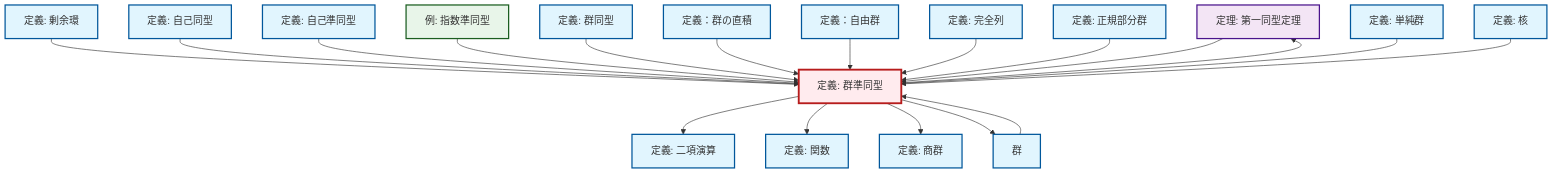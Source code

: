 graph TD
    classDef definition fill:#e1f5fe,stroke:#01579b,stroke-width:2px
    classDef theorem fill:#f3e5f5,stroke:#4a148c,stroke-width:2px
    classDef axiom fill:#fff3e0,stroke:#e65100,stroke-width:2px
    classDef example fill:#e8f5e9,stroke:#1b5e20,stroke-width:2px
    classDef current fill:#ffebee,stroke:#b71c1c,stroke-width:3px
    thm-first-isomorphism["定理: 第一同型定理"]:::theorem
    def-free-group["定義：自由群"]:::definition
    ex-exponential-homomorphism["例: 指数準同型"]:::example
    def-group["群"]:::definition
    def-exact-sequence["定義: 完全列"]:::definition
    def-function["定義: 関数"]:::definition
    def-binary-operation["定義: 二項演算"]:::definition
    def-endomorphism["定義: 自己準同型"]:::definition
    def-quotient-ring["定義: 剰余環"]:::definition
    def-homomorphism["定義: 群準同型"]:::definition
    def-quotient-group["定義: 商群"]:::definition
    def-kernel["定義: 核"]:::definition
    def-normal-subgroup["定義: 正規部分群"]:::definition
    def-isomorphism["定義: 群同型"]:::definition
    def-automorphism["定義: 自己同型"]:::definition
    def-direct-product["定義：群の直積"]:::definition
    def-simple-group["定義: 単純群"]:::definition
    def-quotient-ring --> def-homomorphism
    def-automorphism --> def-homomorphism
    def-endomorphism --> def-homomorphism
    def-homomorphism --> def-binary-operation
    ex-exponential-homomorphism --> def-homomorphism
    def-group --> def-homomorphism
    def-isomorphism --> def-homomorphism
    def-direct-product --> def-homomorphism
    def-free-group --> def-homomorphism
    def-homomorphism --> def-function
    def-homomorphism --> thm-first-isomorphism
    thm-first-isomorphism --> def-homomorphism
    def-exact-sequence --> def-homomorphism
    def-normal-subgroup --> def-homomorphism
    def-homomorphism --> def-quotient-group
    def-homomorphism --> def-group
    def-simple-group --> def-homomorphism
    def-kernel --> def-homomorphism
    class def-homomorphism current
